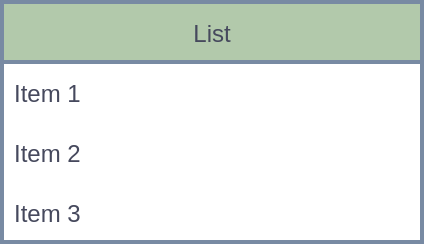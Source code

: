 <mxfile version="18.0.7" type="github">
  <diagram id="C5RBs43oDa-KdzZeNtuy" name="Page-1">
    <mxGraphModel dx="1422" dy="762" grid="1" gridSize="10" guides="1" tooltips="1" connect="1" arrows="1" fold="1" page="1" pageScale="1" pageWidth="827" pageHeight="1169" math="0" shadow="0">
      <root>
        <mxCell id="WIyWlLk6GJQsqaUBKTNV-0" />
        <mxCell id="WIyWlLk6GJQsqaUBKTNV-1" parent="WIyWlLk6GJQsqaUBKTNV-0" />
        <mxCell id="fGTzXH84DOOtUZYfCesN-81" value="List" style="swimlane;fontStyle=0;childLayout=stackLayout;horizontal=1;startSize=30;horizontalStack=0;resizeParent=1;resizeParentMax=0;resizeLast=0;collapsible=1;marginBottom=0;rounded=0;sketch=0;fontColor=#46495D;strokeColor=#788AA3;strokeWidth=2;fillColor=#B2C9AB;" vertex="1" parent="WIyWlLk6GJQsqaUBKTNV-1">
          <mxGeometry x="70" y="70" width="210" height="120" as="geometry" />
        </mxCell>
        <mxCell id="fGTzXH84DOOtUZYfCesN-82" value="Item 1" style="text;strokeColor=none;fillColor=none;align=left;verticalAlign=middle;spacingLeft=4;spacingRight=4;overflow=hidden;points=[[0,0.5],[1,0.5]];portConstraint=eastwest;rotatable=0;rounded=0;sketch=0;fontColor=#46495D;" vertex="1" parent="fGTzXH84DOOtUZYfCesN-81">
          <mxGeometry y="30" width="210" height="30" as="geometry" />
        </mxCell>
        <mxCell id="fGTzXH84DOOtUZYfCesN-83" value="Item 2" style="text;strokeColor=none;fillColor=none;align=left;verticalAlign=middle;spacingLeft=4;spacingRight=4;overflow=hidden;points=[[0,0.5],[1,0.5]];portConstraint=eastwest;rotatable=0;rounded=0;sketch=0;fontColor=#46495D;" vertex="1" parent="fGTzXH84DOOtUZYfCesN-81">
          <mxGeometry y="60" width="210" height="30" as="geometry" />
        </mxCell>
        <mxCell id="fGTzXH84DOOtUZYfCesN-84" value="Item 3" style="text;strokeColor=none;fillColor=none;align=left;verticalAlign=middle;spacingLeft=4;spacingRight=4;overflow=hidden;points=[[0,0.5],[1,0.5]];portConstraint=eastwest;rotatable=0;rounded=0;sketch=0;fontColor=#46495D;" vertex="1" parent="fGTzXH84DOOtUZYfCesN-81">
          <mxGeometry y="90" width="210" height="30" as="geometry" />
        </mxCell>
      </root>
    </mxGraphModel>
  </diagram>
</mxfile>
